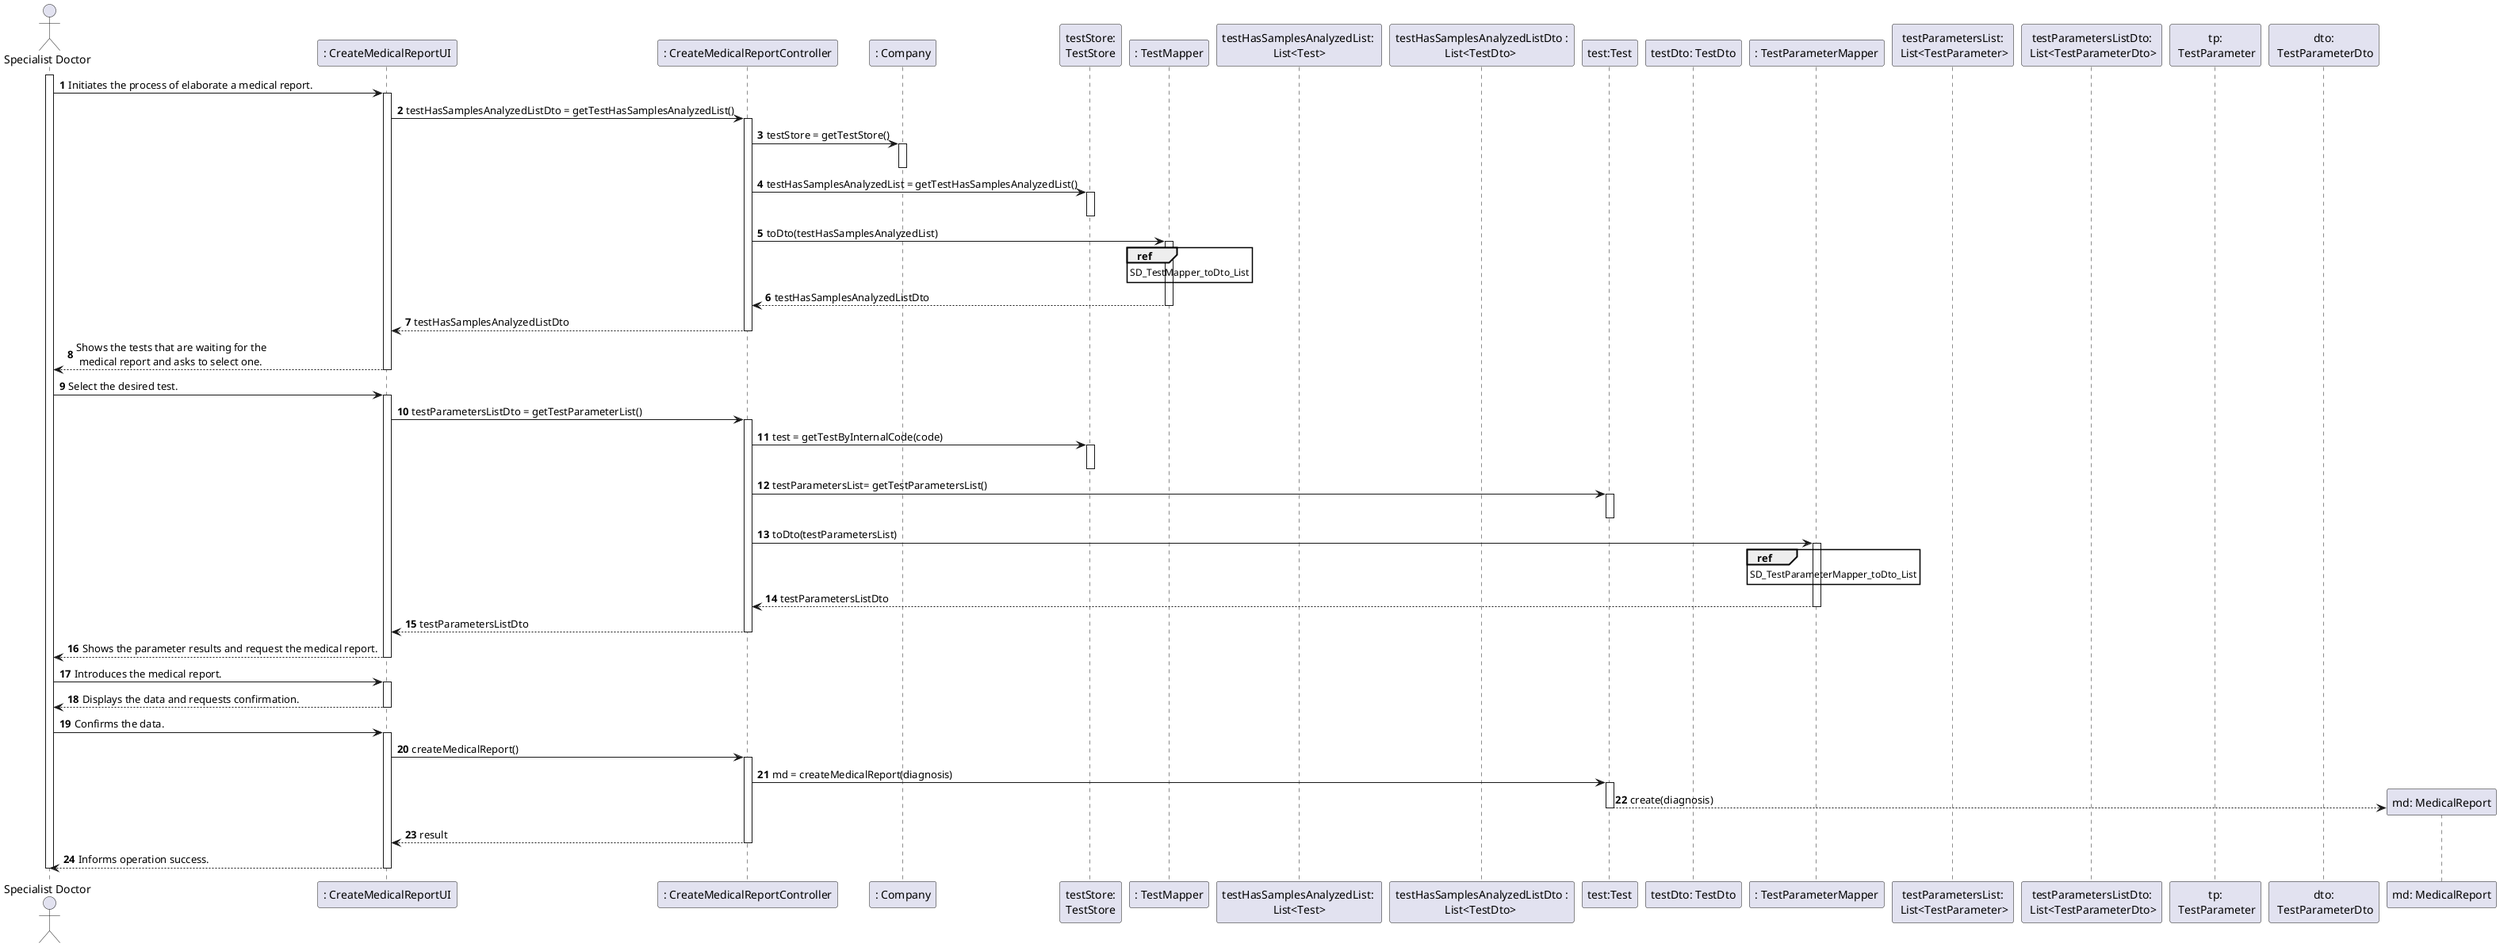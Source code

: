 @startuml
autonumber
'hide footbox
actor "Specialist Doctor" as Doctor

participant ": CreateMedicalReportUI" as UI
participant ": CreateMedicalReportController" as CTRL
participant ": Company" as Comp
participant "testStore:\nTestStore" as TS
participant ": TestMapper" as tMAPPER
participant "testHasSamplesAnalyzedList: \nList<Test>" as List
participant "testHasSamplesAnalyzedListDto :\nList<TestDto> " as TDto
participant "test:Test" as TEST
participant "testDto: TestDto" as TestDtoc
participant ": TestParameterMapper" as tpMAPPER
participant "testParametersList:\n List<TestParameter>" as lTP
participant "testParametersListDto:\n List<TestParameterDto>" as lTPDto
participant "tp:\n TestParameter" as TP
participant "dto:\n TestParameterDto" as TPDto
participant "md: MedicalReport" as REPORT

activate Doctor
Doctor -> UI : Initiates the process of elaborate a medical report.
activate UI
UI -> CTRL : testHasSamplesAnalyzedListDto = getTestHasSamplesAnalyzedList()
activate CTRL
CTRL -> Comp : testStore = getTestStore()
activate Comp
deactivate Comp
CTRL -> TS : testHasSamplesAnalyzedList = getTestHasSamplesAnalyzedList()
activate TS
deactivate TS
CTRL -> tMAPPER : toDto(testHasSamplesAnalyzedList)
activate tMAPPER
ref over tMAPPER
SD_TestMapper_toDto_List
end ref
tMAPPER --> CTRL : testHasSamplesAnalyzedListDto
deactivate tMAPPER
CTRL --> UI : testHasSamplesAnalyzedListDto
deactivate CTRL
UI --> Doctor : Shows the tests that are waiting for the \n medical report and asks to select one.
deactivate UI

Doctor -> UI :  Select the desired test.
activate UI
UI -> CTRL : testParametersListDto = getTestParameterList()
activate CTRL
CTRL -> TS : test = getTestByInternalCode(code)
activate TS
deactivate TS
CTRL -> TEST : testParametersList= getTestParametersList()
activate TEST
deactivate TEST
CTRL -> tpMAPPER : toDto(testParametersList)
activate tpMAPPER
ref over tpMAPPER
SD_TestParameterMapper_toDto_List
end ref
tpMAPPER --> CTRL : testParametersListDto
deactivate tpMAPPER
CTRL --> UI : testParametersListDto
deactivate CTRL
UI --> Doctor : Shows the parameter results and request the medical report.
deactivate UI

Doctor-> UI : Introduces the medical report.
activate UI

UI --> Doctor : Displays the data and requests confirmation.
deactivate UI

Doctor-> UI : Confirms the data.
activate UI
UI -> CTRL: createMedicalReport()
activate CTRL
CTRL -> TEST : md = createMedicalReport(diagnosis)
activate TEST
TEST --> REPORT** : create(diagnosis)
deactivate TEST
CTRL --> UI : result
deactivate CTRL
UI --> Doctor : Informs operation success.
deactivate UI

deactivate Doctor



@enduml